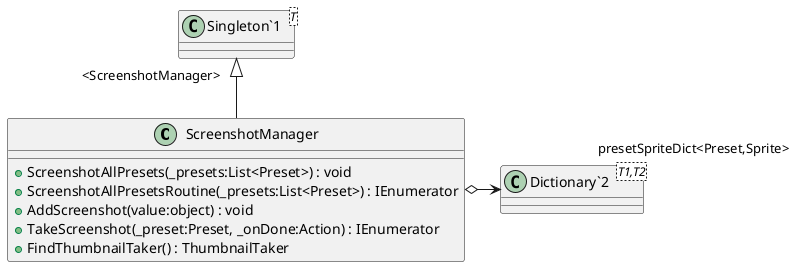 @startuml
class ScreenshotManager {
    + ScreenshotAllPresets(_presets:List<Preset>) : void
    + ScreenshotAllPresetsRoutine(_presets:List<Preset>) : IEnumerator
    + AddScreenshot(value:object) : void
    + TakeScreenshot(_preset:Preset, _onDone:Action) : IEnumerator
    + FindThumbnailTaker() : ThumbnailTaker
}
class "Singleton`1"<T> {
}
class "Dictionary`2"<T1,T2> {
}
"Singleton`1" "<ScreenshotManager>" <|-- ScreenshotManager
ScreenshotManager o-> "presetSpriteDict<Preset,Sprite>" "Dictionary`2"
@enduml
